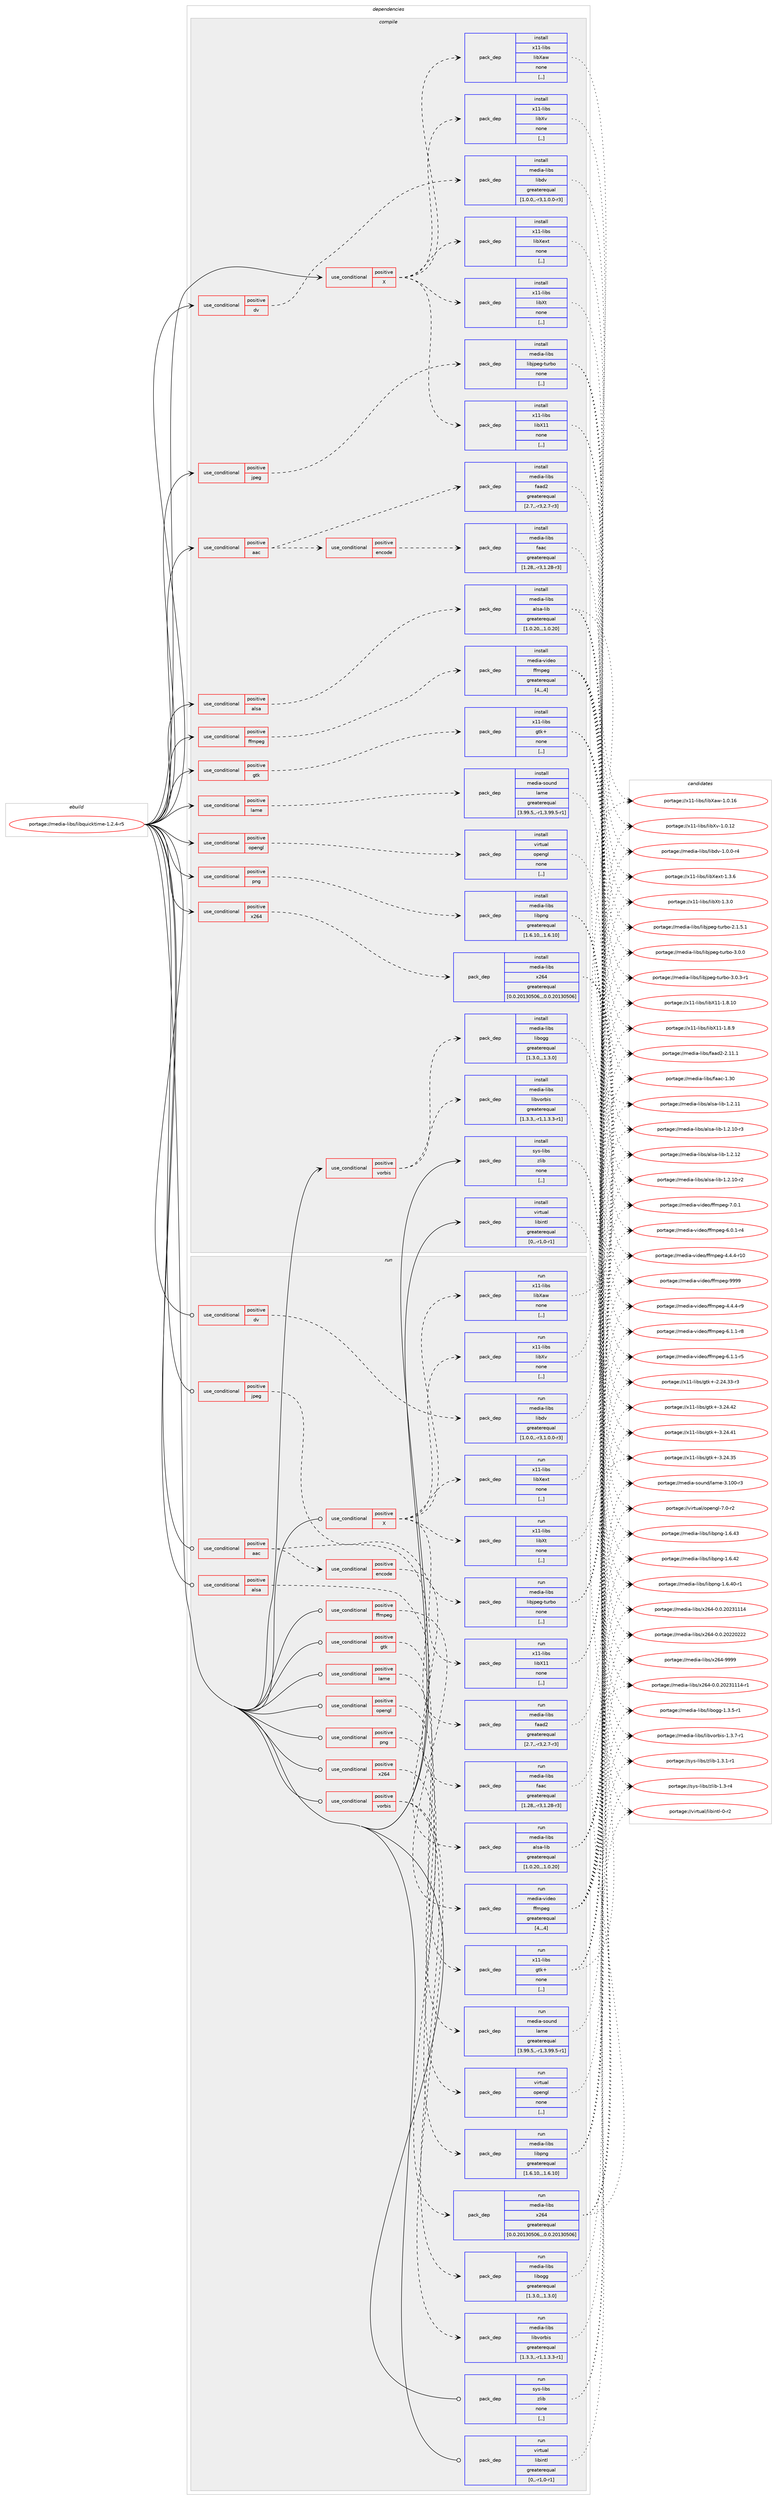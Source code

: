 digraph prolog {

# *************
# Graph options
# *************

newrank=true;
concentrate=true;
compound=true;
graph [rankdir=LR,fontname=Helvetica,fontsize=10,ranksep=1.5];#, ranksep=2.5, nodesep=0.2];
edge  [arrowhead=vee];
node  [fontname=Helvetica,fontsize=10];

# **********
# The ebuild
# **********

subgraph cluster_leftcol {
color=gray;
label=<<i>ebuild</i>>;
id [label="portage://media-libs/libquicktime-1.2.4-r5", color=red, width=4, href="../media-libs/libquicktime-1.2.4-r5.svg"];
}

# ****************
# The dependencies
# ****************

subgraph cluster_midcol {
color=gray;
label=<<i>dependencies</i>>;
subgraph cluster_compile {
fillcolor="#eeeeee";
style=filled;
label=<<i>compile</i>>;
subgraph cond75897 {
dependency300316 [label=<<TABLE BORDER="0" CELLBORDER="1" CELLSPACING="0" CELLPADDING="4"><TR><TD ROWSPAN="3" CELLPADDING="10">use_conditional</TD></TR><TR><TD>positive</TD></TR><TR><TD>X</TD></TR></TABLE>>, shape=none, color=red];
subgraph pack222055 {
dependency300317 [label=<<TABLE BORDER="0" CELLBORDER="1" CELLSPACING="0" CELLPADDING="4" WIDTH="220"><TR><TD ROWSPAN="6" CELLPADDING="30">pack_dep</TD></TR><TR><TD WIDTH="110">install</TD></TR><TR><TD>x11-libs</TD></TR><TR><TD>libX11</TD></TR><TR><TD>none</TD></TR><TR><TD>[,,]</TD></TR></TABLE>>, shape=none, color=blue];
}
dependency300316:e -> dependency300317:w [weight=20,style="dashed",arrowhead="vee"];
subgraph pack222056 {
dependency300318 [label=<<TABLE BORDER="0" CELLBORDER="1" CELLSPACING="0" CELLPADDING="4" WIDTH="220"><TR><TD ROWSPAN="6" CELLPADDING="30">pack_dep</TD></TR><TR><TD WIDTH="110">install</TD></TR><TR><TD>x11-libs</TD></TR><TR><TD>libXaw</TD></TR><TR><TD>none</TD></TR><TR><TD>[,,]</TD></TR></TABLE>>, shape=none, color=blue];
}
dependency300316:e -> dependency300318:w [weight=20,style="dashed",arrowhead="vee"];
subgraph pack222057 {
dependency300319 [label=<<TABLE BORDER="0" CELLBORDER="1" CELLSPACING="0" CELLPADDING="4" WIDTH="220"><TR><TD ROWSPAN="6" CELLPADDING="30">pack_dep</TD></TR><TR><TD WIDTH="110">install</TD></TR><TR><TD>x11-libs</TD></TR><TR><TD>libXext</TD></TR><TR><TD>none</TD></TR><TR><TD>[,,]</TD></TR></TABLE>>, shape=none, color=blue];
}
dependency300316:e -> dependency300319:w [weight=20,style="dashed",arrowhead="vee"];
subgraph pack222058 {
dependency300320 [label=<<TABLE BORDER="0" CELLBORDER="1" CELLSPACING="0" CELLPADDING="4" WIDTH="220"><TR><TD ROWSPAN="6" CELLPADDING="30">pack_dep</TD></TR><TR><TD WIDTH="110">install</TD></TR><TR><TD>x11-libs</TD></TR><TR><TD>libXt</TD></TR><TR><TD>none</TD></TR><TR><TD>[,,]</TD></TR></TABLE>>, shape=none, color=blue];
}
dependency300316:e -> dependency300320:w [weight=20,style="dashed",arrowhead="vee"];
subgraph pack222059 {
dependency300321 [label=<<TABLE BORDER="0" CELLBORDER="1" CELLSPACING="0" CELLPADDING="4" WIDTH="220"><TR><TD ROWSPAN="6" CELLPADDING="30">pack_dep</TD></TR><TR><TD WIDTH="110">install</TD></TR><TR><TD>x11-libs</TD></TR><TR><TD>libXv</TD></TR><TR><TD>none</TD></TR><TR><TD>[,,]</TD></TR></TABLE>>, shape=none, color=blue];
}
dependency300316:e -> dependency300321:w [weight=20,style="dashed",arrowhead="vee"];
}
id:e -> dependency300316:w [weight=20,style="solid",arrowhead="vee"];
subgraph cond75898 {
dependency300322 [label=<<TABLE BORDER="0" CELLBORDER="1" CELLSPACING="0" CELLPADDING="4"><TR><TD ROWSPAN="3" CELLPADDING="10">use_conditional</TD></TR><TR><TD>positive</TD></TR><TR><TD>aac</TD></TR></TABLE>>, shape=none, color=red];
subgraph pack222060 {
dependency300323 [label=<<TABLE BORDER="0" CELLBORDER="1" CELLSPACING="0" CELLPADDING="4" WIDTH="220"><TR><TD ROWSPAN="6" CELLPADDING="30">pack_dep</TD></TR><TR><TD WIDTH="110">install</TD></TR><TR><TD>media-libs</TD></TR><TR><TD>faad2</TD></TR><TR><TD>greaterequal</TD></TR><TR><TD>[2.7,,-r3,2.7-r3]</TD></TR></TABLE>>, shape=none, color=blue];
}
dependency300322:e -> dependency300323:w [weight=20,style="dashed",arrowhead="vee"];
subgraph cond75899 {
dependency300324 [label=<<TABLE BORDER="0" CELLBORDER="1" CELLSPACING="0" CELLPADDING="4"><TR><TD ROWSPAN="3" CELLPADDING="10">use_conditional</TD></TR><TR><TD>positive</TD></TR><TR><TD>encode</TD></TR></TABLE>>, shape=none, color=red];
subgraph pack222061 {
dependency300325 [label=<<TABLE BORDER="0" CELLBORDER="1" CELLSPACING="0" CELLPADDING="4" WIDTH="220"><TR><TD ROWSPAN="6" CELLPADDING="30">pack_dep</TD></TR><TR><TD WIDTH="110">install</TD></TR><TR><TD>media-libs</TD></TR><TR><TD>faac</TD></TR><TR><TD>greaterequal</TD></TR><TR><TD>[1.28,,-r3,1.28-r3]</TD></TR></TABLE>>, shape=none, color=blue];
}
dependency300324:e -> dependency300325:w [weight=20,style="dashed",arrowhead="vee"];
}
dependency300322:e -> dependency300324:w [weight=20,style="dashed",arrowhead="vee"];
}
id:e -> dependency300322:w [weight=20,style="solid",arrowhead="vee"];
subgraph cond75900 {
dependency300326 [label=<<TABLE BORDER="0" CELLBORDER="1" CELLSPACING="0" CELLPADDING="4"><TR><TD ROWSPAN="3" CELLPADDING="10">use_conditional</TD></TR><TR><TD>positive</TD></TR><TR><TD>alsa</TD></TR></TABLE>>, shape=none, color=red];
subgraph pack222062 {
dependency300327 [label=<<TABLE BORDER="0" CELLBORDER="1" CELLSPACING="0" CELLPADDING="4" WIDTH="220"><TR><TD ROWSPAN="6" CELLPADDING="30">pack_dep</TD></TR><TR><TD WIDTH="110">install</TD></TR><TR><TD>media-libs</TD></TR><TR><TD>alsa-lib</TD></TR><TR><TD>greaterequal</TD></TR><TR><TD>[1.0.20,,,1.0.20]</TD></TR></TABLE>>, shape=none, color=blue];
}
dependency300326:e -> dependency300327:w [weight=20,style="dashed",arrowhead="vee"];
}
id:e -> dependency300326:w [weight=20,style="solid",arrowhead="vee"];
subgraph cond75901 {
dependency300328 [label=<<TABLE BORDER="0" CELLBORDER="1" CELLSPACING="0" CELLPADDING="4"><TR><TD ROWSPAN="3" CELLPADDING="10">use_conditional</TD></TR><TR><TD>positive</TD></TR><TR><TD>dv</TD></TR></TABLE>>, shape=none, color=red];
subgraph pack222063 {
dependency300329 [label=<<TABLE BORDER="0" CELLBORDER="1" CELLSPACING="0" CELLPADDING="4" WIDTH="220"><TR><TD ROWSPAN="6" CELLPADDING="30">pack_dep</TD></TR><TR><TD WIDTH="110">install</TD></TR><TR><TD>media-libs</TD></TR><TR><TD>libdv</TD></TR><TR><TD>greaterequal</TD></TR><TR><TD>[1.0.0,,-r3,1.0.0-r3]</TD></TR></TABLE>>, shape=none, color=blue];
}
dependency300328:e -> dependency300329:w [weight=20,style="dashed",arrowhead="vee"];
}
id:e -> dependency300328:w [weight=20,style="solid",arrowhead="vee"];
subgraph cond75902 {
dependency300330 [label=<<TABLE BORDER="0" CELLBORDER="1" CELLSPACING="0" CELLPADDING="4"><TR><TD ROWSPAN="3" CELLPADDING="10">use_conditional</TD></TR><TR><TD>positive</TD></TR><TR><TD>ffmpeg</TD></TR></TABLE>>, shape=none, color=red];
subgraph pack222064 {
dependency300331 [label=<<TABLE BORDER="0" CELLBORDER="1" CELLSPACING="0" CELLPADDING="4" WIDTH="220"><TR><TD ROWSPAN="6" CELLPADDING="30">pack_dep</TD></TR><TR><TD WIDTH="110">install</TD></TR><TR><TD>media-video</TD></TR><TR><TD>ffmpeg</TD></TR><TR><TD>greaterequal</TD></TR><TR><TD>[4,,,4]</TD></TR></TABLE>>, shape=none, color=blue];
}
dependency300330:e -> dependency300331:w [weight=20,style="dashed",arrowhead="vee"];
}
id:e -> dependency300330:w [weight=20,style="solid",arrowhead="vee"];
subgraph cond75903 {
dependency300332 [label=<<TABLE BORDER="0" CELLBORDER="1" CELLSPACING="0" CELLPADDING="4"><TR><TD ROWSPAN="3" CELLPADDING="10">use_conditional</TD></TR><TR><TD>positive</TD></TR><TR><TD>gtk</TD></TR></TABLE>>, shape=none, color=red];
subgraph pack222065 {
dependency300333 [label=<<TABLE BORDER="0" CELLBORDER="1" CELLSPACING="0" CELLPADDING="4" WIDTH="220"><TR><TD ROWSPAN="6" CELLPADDING="30">pack_dep</TD></TR><TR><TD WIDTH="110">install</TD></TR><TR><TD>x11-libs</TD></TR><TR><TD>gtk+</TD></TR><TR><TD>none</TD></TR><TR><TD>[,,]</TD></TR></TABLE>>, shape=none, color=blue];
}
dependency300332:e -> dependency300333:w [weight=20,style="dashed",arrowhead="vee"];
}
id:e -> dependency300332:w [weight=20,style="solid",arrowhead="vee"];
subgraph cond75904 {
dependency300334 [label=<<TABLE BORDER="0" CELLBORDER="1" CELLSPACING="0" CELLPADDING="4"><TR><TD ROWSPAN="3" CELLPADDING="10">use_conditional</TD></TR><TR><TD>positive</TD></TR><TR><TD>jpeg</TD></TR></TABLE>>, shape=none, color=red];
subgraph pack222066 {
dependency300335 [label=<<TABLE BORDER="0" CELLBORDER="1" CELLSPACING="0" CELLPADDING="4" WIDTH="220"><TR><TD ROWSPAN="6" CELLPADDING="30">pack_dep</TD></TR><TR><TD WIDTH="110">install</TD></TR><TR><TD>media-libs</TD></TR><TR><TD>libjpeg-turbo</TD></TR><TR><TD>none</TD></TR><TR><TD>[,,]</TD></TR></TABLE>>, shape=none, color=blue];
}
dependency300334:e -> dependency300335:w [weight=20,style="dashed",arrowhead="vee"];
}
id:e -> dependency300334:w [weight=20,style="solid",arrowhead="vee"];
subgraph cond75905 {
dependency300336 [label=<<TABLE BORDER="0" CELLBORDER="1" CELLSPACING="0" CELLPADDING="4"><TR><TD ROWSPAN="3" CELLPADDING="10">use_conditional</TD></TR><TR><TD>positive</TD></TR><TR><TD>lame</TD></TR></TABLE>>, shape=none, color=red];
subgraph pack222067 {
dependency300337 [label=<<TABLE BORDER="0" CELLBORDER="1" CELLSPACING="0" CELLPADDING="4" WIDTH="220"><TR><TD ROWSPAN="6" CELLPADDING="30">pack_dep</TD></TR><TR><TD WIDTH="110">install</TD></TR><TR><TD>media-sound</TD></TR><TR><TD>lame</TD></TR><TR><TD>greaterequal</TD></TR><TR><TD>[3.99.5,,-r1,3.99.5-r1]</TD></TR></TABLE>>, shape=none, color=blue];
}
dependency300336:e -> dependency300337:w [weight=20,style="dashed",arrowhead="vee"];
}
id:e -> dependency300336:w [weight=20,style="solid",arrowhead="vee"];
subgraph cond75906 {
dependency300338 [label=<<TABLE BORDER="0" CELLBORDER="1" CELLSPACING="0" CELLPADDING="4"><TR><TD ROWSPAN="3" CELLPADDING="10">use_conditional</TD></TR><TR><TD>positive</TD></TR><TR><TD>opengl</TD></TR></TABLE>>, shape=none, color=red];
subgraph pack222068 {
dependency300339 [label=<<TABLE BORDER="0" CELLBORDER="1" CELLSPACING="0" CELLPADDING="4" WIDTH="220"><TR><TD ROWSPAN="6" CELLPADDING="30">pack_dep</TD></TR><TR><TD WIDTH="110">install</TD></TR><TR><TD>virtual</TD></TR><TR><TD>opengl</TD></TR><TR><TD>none</TD></TR><TR><TD>[,,]</TD></TR></TABLE>>, shape=none, color=blue];
}
dependency300338:e -> dependency300339:w [weight=20,style="dashed",arrowhead="vee"];
}
id:e -> dependency300338:w [weight=20,style="solid",arrowhead="vee"];
subgraph cond75907 {
dependency300340 [label=<<TABLE BORDER="0" CELLBORDER="1" CELLSPACING="0" CELLPADDING="4"><TR><TD ROWSPAN="3" CELLPADDING="10">use_conditional</TD></TR><TR><TD>positive</TD></TR><TR><TD>png</TD></TR></TABLE>>, shape=none, color=red];
subgraph pack222069 {
dependency300341 [label=<<TABLE BORDER="0" CELLBORDER="1" CELLSPACING="0" CELLPADDING="4" WIDTH="220"><TR><TD ROWSPAN="6" CELLPADDING="30">pack_dep</TD></TR><TR><TD WIDTH="110">install</TD></TR><TR><TD>media-libs</TD></TR><TR><TD>libpng</TD></TR><TR><TD>greaterequal</TD></TR><TR><TD>[1.6.10,,,1.6.10]</TD></TR></TABLE>>, shape=none, color=blue];
}
dependency300340:e -> dependency300341:w [weight=20,style="dashed",arrowhead="vee"];
}
id:e -> dependency300340:w [weight=20,style="solid",arrowhead="vee"];
subgraph cond75908 {
dependency300342 [label=<<TABLE BORDER="0" CELLBORDER="1" CELLSPACING="0" CELLPADDING="4"><TR><TD ROWSPAN="3" CELLPADDING="10">use_conditional</TD></TR><TR><TD>positive</TD></TR><TR><TD>vorbis</TD></TR></TABLE>>, shape=none, color=red];
subgraph pack222070 {
dependency300343 [label=<<TABLE BORDER="0" CELLBORDER="1" CELLSPACING="0" CELLPADDING="4" WIDTH="220"><TR><TD ROWSPAN="6" CELLPADDING="30">pack_dep</TD></TR><TR><TD WIDTH="110">install</TD></TR><TR><TD>media-libs</TD></TR><TR><TD>libogg</TD></TR><TR><TD>greaterequal</TD></TR><TR><TD>[1.3.0,,,1.3.0]</TD></TR></TABLE>>, shape=none, color=blue];
}
dependency300342:e -> dependency300343:w [weight=20,style="dashed",arrowhead="vee"];
subgraph pack222071 {
dependency300344 [label=<<TABLE BORDER="0" CELLBORDER="1" CELLSPACING="0" CELLPADDING="4" WIDTH="220"><TR><TD ROWSPAN="6" CELLPADDING="30">pack_dep</TD></TR><TR><TD WIDTH="110">install</TD></TR><TR><TD>media-libs</TD></TR><TR><TD>libvorbis</TD></TR><TR><TD>greaterequal</TD></TR><TR><TD>[1.3.3,,-r1,1.3.3-r1]</TD></TR></TABLE>>, shape=none, color=blue];
}
dependency300342:e -> dependency300344:w [weight=20,style="dashed",arrowhead="vee"];
}
id:e -> dependency300342:w [weight=20,style="solid",arrowhead="vee"];
subgraph cond75909 {
dependency300345 [label=<<TABLE BORDER="0" CELLBORDER="1" CELLSPACING="0" CELLPADDING="4"><TR><TD ROWSPAN="3" CELLPADDING="10">use_conditional</TD></TR><TR><TD>positive</TD></TR><TR><TD>x264</TD></TR></TABLE>>, shape=none, color=red];
subgraph pack222072 {
dependency300346 [label=<<TABLE BORDER="0" CELLBORDER="1" CELLSPACING="0" CELLPADDING="4" WIDTH="220"><TR><TD ROWSPAN="6" CELLPADDING="30">pack_dep</TD></TR><TR><TD WIDTH="110">install</TD></TR><TR><TD>media-libs</TD></TR><TR><TD>x264</TD></TR><TR><TD>greaterequal</TD></TR><TR><TD>[0.0.20130506,,,0.0.20130506]</TD></TR></TABLE>>, shape=none, color=blue];
}
dependency300345:e -> dependency300346:w [weight=20,style="dashed",arrowhead="vee"];
}
id:e -> dependency300345:w [weight=20,style="solid",arrowhead="vee"];
subgraph pack222073 {
dependency300347 [label=<<TABLE BORDER="0" CELLBORDER="1" CELLSPACING="0" CELLPADDING="4" WIDTH="220"><TR><TD ROWSPAN="6" CELLPADDING="30">pack_dep</TD></TR><TR><TD WIDTH="110">install</TD></TR><TR><TD>sys-libs</TD></TR><TR><TD>zlib</TD></TR><TR><TD>none</TD></TR><TR><TD>[,,]</TD></TR></TABLE>>, shape=none, color=blue];
}
id:e -> dependency300347:w [weight=20,style="solid",arrowhead="vee"];
subgraph pack222074 {
dependency300348 [label=<<TABLE BORDER="0" CELLBORDER="1" CELLSPACING="0" CELLPADDING="4" WIDTH="220"><TR><TD ROWSPAN="6" CELLPADDING="30">pack_dep</TD></TR><TR><TD WIDTH="110">install</TD></TR><TR><TD>virtual</TD></TR><TR><TD>libintl</TD></TR><TR><TD>greaterequal</TD></TR><TR><TD>[0,,-r1,0-r1]</TD></TR></TABLE>>, shape=none, color=blue];
}
id:e -> dependency300348:w [weight=20,style="solid",arrowhead="vee"];
}
subgraph cluster_compileandrun {
fillcolor="#eeeeee";
style=filled;
label=<<i>compile and run</i>>;
}
subgraph cluster_run {
fillcolor="#eeeeee";
style=filled;
label=<<i>run</i>>;
subgraph cond75910 {
dependency300349 [label=<<TABLE BORDER="0" CELLBORDER="1" CELLSPACING="0" CELLPADDING="4"><TR><TD ROWSPAN="3" CELLPADDING="10">use_conditional</TD></TR><TR><TD>positive</TD></TR><TR><TD>X</TD></TR></TABLE>>, shape=none, color=red];
subgraph pack222075 {
dependency300350 [label=<<TABLE BORDER="0" CELLBORDER="1" CELLSPACING="0" CELLPADDING="4" WIDTH="220"><TR><TD ROWSPAN="6" CELLPADDING="30">pack_dep</TD></TR><TR><TD WIDTH="110">run</TD></TR><TR><TD>x11-libs</TD></TR><TR><TD>libX11</TD></TR><TR><TD>none</TD></TR><TR><TD>[,,]</TD></TR></TABLE>>, shape=none, color=blue];
}
dependency300349:e -> dependency300350:w [weight=20,style="dashed",arrowhead="vee"];
subgraph pack222076 {
dependency300351 [label=<<TABLE BORDER="0" CELLBORDER="1" CELLSPACING="0" CELLPADDING="4" WIDTH="220"><TR><TD ROWSPAN="6" CELLPADDING="30">pack_dep</TD></TR><TR><TD WIDTH="110">run</TD></TR><TR><TD>x11-libs</TD></TR><TR><TD>libXaw</TD></TR><TR><TD>none</TD></TR><TR><TD>[,,]</TD></TR></TABLE>>, shape=none, color=blue];
}
dependency300349:e -> dependency300351:w [weight=20,style="dashed",arrowhead="vee"];
subgraph pack222077 {
dependency300352 [label=<<TABLE BORDER="0" CELLBORDER="1" CELLSPACING="0" CELLPADDING="4" WIDTH="220"><TR><TD ROWSPAN="6" CELLPADDING="30">pack_dep</TD></TR><TR><TD WIDTH="110">run</TD></TR><TR><TD>x11-libs</TD></TR><TR><TD>libXext</TD></TR><TR><TD>none</TD></TR><TR><TD>[,,]</TD></TR></TABLE>>, shape=none, color=blue];
}
dependency300349:e -> dependency300352:w [weight=20,style="dashed",arrowhead="vee"];
subgraph pack222078 {
dependency300353 [label=<<TABLE BORDER="0" CELLBORDER="1" CELLSPACING="0" CELLPADDING="4" WIDTH="220"><TR><TD ROWSPAN="6" CELLPADDING="30">pack_dep</TD></TR><TR><TD WIDTH="110">run</TD></TR><TR><TD>x11-libs</TD></TR><TR><TD>libXt</TD></TR><TR><TD>none</TD></TR><TR><TD>[,,]</TD></TR></TABLE>>, shape=none, color=blue];
}
dependency300349:e -> dependency300353:w [weight=20,style="dashed",arrowhead="vee"];
subgraph pack222079 {
dependency300354 [label=<<TABLE BORDER="0" CELLBORDER="1" CELLSPACING="0" CELLPADDING="4" WIDTH="220"><TR><TD ROWSPAN="6" CELLPADDING="30">pack_dep</TD></TR><TR><TD WIDTH="110">run</TD></TR><TR><TD>x11-libs</TD></TR><TR><TD>libXv</TD></TR><TR><TD>none</TD></TR><TR><TD>[,,]</TD></TR></TABLE>>, shape=none, color=blue];
}
dependency300349:e -> dependency300354:w [weight=20,style="dashed",arrowhead="vee"];
}
id:e -> dependency300349:w [weight=20,style="solid",arrowhead="odot"];
subgraph cond75911 {
dependency300355 [label=<<TABLE BORDER="0" CELLBORDER="1" CELLSPACING="0" CELLPADDING="4"><TR><TD ROWSPAN="3" CELLPADDING="10">use_conditional</TD></TR><TR><TD>positive</TD></TR><TR><TD>aac</TD></TR></TABLE>>, shape=none, color=red];
subgraph pack222080 {
dependency300356 [label=<<TABLE BORDER="0" CELLBORDER="1" CELLSPACING="0" CELLPADDING="4" WIDTH="220"><TR><TD ROWSPAN="6" CELLPADDING="30">pack_dep</TD></TR><TR><TD WIDTH="110">run</TD></TR><TR><TD>media-libs</TD></TR><TR><TD>faad2</TD></TR><TR><TD>greaterequal</TD></TR><TR><TD>[2.7,,-r3,2.7-r3]</TD></TR></TABLE>>, shape=none, color=blue];
}
dependency300355:e -> dependency300356:w [weight=20,style="dashed",arrowhead="vee"];
subgraph cond75912 {
dependency300357 [label=<<TABLE BORDER="0" CELLBORDER="1" CELLSPACING="0" CELLPADDING="4"><TR><TD ROWSPAN="3" CELLPADDING="10">use_conditional</TD></TR><TR><TD>positive</TD></TR><TR><TD>encode</TD></TR></TABLE>>, shape=none, color=red];
subgraph pack222081 {
dependency300358 [label=<<TABLE BORDER="0" CELLBORDER="1" CELLSPACING="0" CELLPADDING="4" WIDTH="220"><TR><TD ROWSPAN="6" CELLPADDING="30">pack_dep</TD></TR><TR><TD WIDTH="110">run</TD></TR><TR><TD>media-libs</TD></TR><TR><TD>faac</TD></TR><TR><TD>greaterequal</TD></TR><TR><TD>[1.28,,-r3,1.28-r3]</TD></TR></TABLE>>, shape=none, color=blue];
}
dependency300357:e -> dependency300358:w [weight=20,style="dashed",arrowhead="vee"];
}
dependency300355:e -> dependency300357:w [weight=20,style="dashed",arrowhead="vee"];
}
id:e -> dependency300355:w [weight=20,style="solid",arrowhead="odot"];
subgraph cond75913 {
dependency300359 [label=<<TABLE BORDER="0" CELLBORDER="1" CELLSPACING="0" CELLPADDING="4"><TR><TD ROWSPAN="3" CELLPADDING="10">use_conditional</TD></TR><TR><TD>positive</TD></TR><TR><TD>alsa</TD></TR></TABLE>>, shape=none, color=red];
subgraph pack222082 {
dependency300360 [label=<<TABLE BORDER="0" CELLBORDER="1" CELLSPACING="0" CELLPADDING="4" WIDTH="220"><TR><TD ROWSPAN="6" CELLPADDING="30">pack_dep</TD></TR><TR><TD WIDTH="110">run</TD></TR><TR><TD>media-libs</TD></TR><TR><TD>alsa-lib</TD></TR><TR><TD>greaterequal</TD></TR><TR><TD>[1.0.20,,,1.0.20]</TD></TR></TABLE>>, shape=none, color=blue];
}
dependency300359:e -> dependency300360:w [weight=20,style="dashed",arrowhead="vee"];
}
id:e -> dependency300359:w [weight=20,style="solid",arrowhead="odot"];
subgraph cond75914 {
dependency300361 [label=<<TABLE BORDER="0" CELLBORDER="1" CELLSPACING="0" CELLPADDING="4"><TR><TD ROWSPAN="3" CELLPADDING="10">use_conditional</TD></TR><TR><TD>positive</TD></TR><TR><TD>dv</TD></TR></TABLE>>, shape=none, color=red];
subgraph pack222083 {
dependency300362 [label=<<TABLE BORDER="0" CELLBORDER="1" CELLSPACING="0" CELLPADDING="4" WIDTH="220"><TR><TD ROWSPAN="6" CELLPADDING="30">pack_dep</TD></TR><TR><TD WIDTH="110">run</TD></TR><TR><TD>media-libs</TD></TR><TR><TD>libdv</TD></TR><TR><TD>greaterequal</TD></TR><TR><TD>[1.0.0,,-r3,1.0.0-r3]</TD></TR></TABLE>>, shape=none, color=blue];
}
dependency300361:e -> dependency300362:w [weight=20,style="dashed",arrowhead="vee"];
}
id:e -> dependency300361:w [weight=20,style="solid",arrowhead="odot"];
subgraph cond75915 {
dependency300363 [label=<<TABLE BORDER="0" CELLBORDER="1" CELLSPACING="0" CELLPADDING="4"><TR><TD ROWSPAN="3" CELLPADDING="10">use_conditional</TD></TR><TR><TD>positive</TD></TR><TR><TD>ffmpeg</TD></TR></TABLE>>, shape=none, color=red];
subgraph pack222084 {
dependency300364 [label=<<TABLE BORDER="0" CELLBORDER="1" CELLSPACING="0" CELLPADDING="4" WIDTH="220"><TR><TD ROWSPAN="6" CELLPADDING="30">pack_dep</TD></TR><TR><TD WIDTH="110">run</TD></TR><TR><TD>media-video</TD></TR><TR><TD>ffmpeg</TD></TR><TR><TD>greaterequal</TD></TR><TR><TD>[4,,,4]</TD></TR></TABLE>>, shape=none, color=blue];
}
dependency300363:e -> dependency300364:w [weight=20,style="dashed",arrowhead="vee"];
}
id:e -> dependency300363:w [weight=20,style="solid",arrowhead="odot"];
subgraph cond75916 {
dependency300365 [label=<<TABLE BORDER="0" CELLBORDER="1" CELLSPACING="0" CELLPADDING="4"><TR><TD ROWSPAN="3" CELLPADDING="10">use_conditional</TD></TR><TR><TD>positive</TD></TR><TR><TD>gtk</TD></TR></TABLE>>, shape=none, color=red];
subgraph pack222085 {
dependency300366 [label=<<TABLE BORDER="0" CELLBORDER="1" CELLSPACING="0" CELLPADDING="4" WIDTH="220"><TR><TD ROWSPAN="6" CELLPADDING="30">pack_dep</TD></TR><TR><TD WIDTH="110">run</TD></TR><TR><TD>x11-libs</TD></TR><TR><TD>gtk+</TD></TR><TR><TD>none</TD></TR><TR><TD>[,,]</TD></TR></TABLE>>, shape=none, color=blue];
}
dependency300365:e -> dependency300366:w [weight=20,style="dashed",arrowhead="vee"];
}
id:e -> dependency300365:w [weight=20,style="solid",arrowhead="odot"];
subgraph cond75917 {
dependency300367 [label=<<TABLE BORDER="0" CELLBORDER="1" CELLSPACING="0" CELLPADDING="4"><TR><TD ROWSPAN="3" CELLPADDING="10">use_conditional</TD></TR><TR><TD>positive</TD></TR><TR><TD>jpeg</TD></TR></TABLE>>, shape=none, color=red];
subgraph pack222086 {
dependency300368 [label=<<TABLE BORDER="0" CELLBORDER="1" CELLSPACING="0" CELLPADDING="4" WIDTH="220"><TR><TD ROWSPAN="6" CELLPADDING="30">pack_dep</TD></TR><TR><TD WIDTH="110">run</TD></TR><TR><TD>media-libs</TD></TR><TR><TD>libjpeg-turbo</TD></TR><TR><TD>none</TD></TR><TR><TD>[,,]</TD></TR></TABLE>>, shape=none, color=blue];
}
dependency300367:e -> dependency300368:w [weight=20,style="dashed",arrowhead="vee"];
}
id:e -> dependency300367:w [weight=20,style="solid",arrowhead="odot"];
subgraph cond75918 {
dependency300369 [label=<<TABLE BORDER="0" CELLBORDER="1" CELLSPACING="0" CELLPADDING="4"><TR><TD ROWSPAN="3" CELLPADDING="10">use_conditional</TD></TR><TR><TD>positive</TD></TR><TR><TD>lame</TD></TR></TABLE>>, shape=none, color=red];
subgraph pack222087 {
dependency300370 [label=<<TABLE BORDER="0" CELLBORDER="1" CELLSPACING="0" CELLPADDING="4" WIDTH="220"><TR><TD ROWSPAN="6" CELLPADDING="30">pack_dep</TD></TR><TR><TD WIDTH="110">run</TD></TR><TR><TD>media-sound</TD></TR><TR><TD>lame</TD></TR><TR><TD>greaterequal</TD></TR><TR><TD>[3.99.5,,-r1,3.99.5-r1]</TD></TR></TABLE>>, shape=none, color=blue];
}
dependency300369:e -> dependency300370:w [weight=20,style="dashed",arrowhead="vee"];
}
id:e -> dependency300369:w [weight=20,style="solid",arrowhead="odot"];
subgraph cond75919 {
dependency300371 [label=<<TABLE BORDER="0" CELLBORDER="1" CELLSPACING="0" CELLPADDING="4"><TR><TD ROWSPAN="3" CELLPADDING="10">use_conditional</TD></TR><TR><TD>positive</TD></TR><TR><TD>opengl</TD></TR></TABLE>>, shape=none, color=red];
subgraph pack222088 {
dependency300372 [label=<<TABLE BORDER="0" CELLBORDER="1" CELLSPACING="0" CELLPADDING="4" WIDTH="220"><TR><TD ROWSPAN="6" CELLPADDING="30">pack_dep</TD></TR><TR><TD WIDTH="110">run</TD></TR><TR><TD>virtual</TD></TR><TR><TD>opengl</TD></TR><TR><TD>none</TD></TR><TR><TD>[,,]</TD></TR></TABLE>>, shape=none, color=blue];
}
dependency300371:e -> dependency300372:w [weight=20,style="dashed",arrowhead="vee"];
}
id:e -> dependency300371:w [weight=20,style="solid",arrowhead="odot"];
subgraph cond75920 {
dependency300373 [label=<<TABLE BORDER="0" CELLBORDER="1" CELLSPACING="0" CELLPADDING="4"><TR><TD ROWSPAN="3" CELLPADDING="10">use_conditional</TD></TR><TR><TD>positive</TD></TR><TR><TD>png</TD></TR></TABLE>>, shape=none, color=red];
subgraph pack222089 {
dependency300374 [label=<<TABLE BORDER="0" CELLBORDER="1" CELLSPACING="0" CELLPADDING="4" WIDTH="220"><TR><TD ROWSPAN="6" CELLPADDING="30">pack_dep</TD></TR><TR><TD WIDTH="110">run</TD></TR><TR><TD>media-libs</TD></TR><TR><TD>libpng</TD></TR><TR><TD>greaterequal</TD></TR><TR><TD>[1.6.10,,,1.6.10]</TD></TR></TABLE>>, shape=none, color=blue];
}
dependency300373:e -> dependency300374:w [weight=20,style="dashed",arrowhead="vee"];
}
id:e -> dependency300373:w [weight=20,style="solid",arrowhead="odot"];
subgraph cond75921 {
dependency300375 [label=<<TABLE BORDER="0" CELLBORDER="1" CELLSPACING="0" CELLPADDING="4"><TR><TD ROWSPAN="3" CELLPADDING="10">use_conditional</TD></TR><TR><TD>positive</TD></TR><TR><TD>vorbis</TD></TR></TABLE>>, shape=none, color=red];
subgraph pack222090 {
dependency300376 [label=<<TABLE BORDER="0" CELLBORDER="1" CELLSPACING="0" CELLPADDING="4" WIDTH="220"><TR><TD ROWSPAN="6" CELLPADDING="30">pack_dep</TD></TR><TR><TD WIDTH="110">run</TD></TR><TR><TD>media-libs</TD></TR><TR><TD>libogg</TD></TR><TR><TD>greaterequal</TD></TR><TR><TD>[1.3.0,,,1.3.0]</TD></TR></TABLE>>, shape=none, color=blue];
}
dependency300375:e -> dependency300376:w [weight=20,style="dashed",arrowhead="vee"];
subgraph pack222091 {
dependency300377 [label=<<TABLE BORDER="0" CELLBORDER="1" CELLSPACING="0" CELLPADDING="4" WIDTH="220"><TR><TD ROWSPAN="6" CELLPADDING="30">pack_dep</TD></TR><TR><TD WIDTH="110">run</TD></TR><TR><TD>media-libs</TD></TR><TR><TD>libvorbis</TD></TR><TR><TD>greaterequal</TD></TR><TR><TD>[1.3.3,,-r1,1.3.3-r1]</TD></TR></TABLE>>, shape=none, color=blue];
}
dependency300375:e -> dependency300377:w [weight=20,style="dashed",arrowhead="vee"];
}
id:e -> dependency300375:w [weight=20,style="solid",arrowhead="odot"];
subgraph cond75922 {
dependency300378 [label=<<TABLE BORDER="0" CELLBORDER="1" CELLSPACING="0" CELLPADDING="4"><TR><TD ROWSPAN="3" CELLPADDING="10">use_conditional</TD></TR><TR><TD>positive</TD></TR><TR><TD>x264</TD></TR></TABLE>>, shape=none, color=red];
subgraph pack222092 {
dependency300379 [label=<<TABLE BORDER="0" CELLBORDER="1" CELLSPACING="0" CELLPADDING="4" WIDTH="220"><TR><TD ROWSPAN="6" CELLPADDING="30">pack_dep</TD></TR><TR><TD WIDTH="110">run</TD></TR><TR><TD>media-libs</TD></TR><TR><TD>x264</TD></TR><TR><TD>greaterequal</TD></TR><TR><TD>[0.0.20130506,,,0.0.20130506]</TD></TR></TABLE>>, shape=none, color=blue];
}
dependency300378:e -> dependency300379:w [weight=20,style="dashed",arrowhead="vee"];
}
id:e -> dependency300378:w [weight=20,style="solid",arrowhead="odot"];
subgraph pack222093 {
dependency300380 [label=<<TABLE BORDER="0" CELLBORDER="1" CELLSPACING="0" CELLPADDING="4" WIDTH="220"><TR><TD ROWSPAN="6" CELLPADDING="30">pack_dep</TD></TR><TR><TD WIDTH="110">run</TD></TR><TR><TD>sys-libs</TD></TR><TR><TD>zlib</TD></TR><TR><TD>none</TD></TR><TR><TD>[,,]</TD></TR></TABLE>>, shape=none, color=blue];
}
id:e -> dependency300380:w [weight=20,style="solid",arrowhead="odot"];
subgraph pack222094 {
dependency300381 [label=<<TABLE BORDER="0" CELLBORDER="1" CELLSPACING="0" CELLPADDING="4" WIDTH="220"><TR><TD ROWSPAN="6" CELLPADDING="30">pack_dep</TD></TR><TR><TD WIDTH="110">run</TD></TR><TR><TD>virtual</TD></TR><TR><TD>libintl</TD></TR><TR><TD>greaterequal</TD></TR><TR><TD>[0,,-r1,0-r1]</TD></TR></TABLE>>, shape=none, color=blue];
}
id:e -> dependency300381:w [weight=20,style="solid",arrowhead="odot"];
}
}

# **************
# The candidates
# **************

subgraph cluster_choices {
rank=same;
color=gray;
label=<<i>candidates</i>>;

subgraph choice222055 {
color=black;
nodesep=1;
choice12049494510810598115471081059888494945494656464948 [label="portage://x11-libs/libX11-1.8.10", color=red, width=4,href="../x11-libs/libX11-1.8.10.svg"];
choice120494945108105981154710810598884949454946564657 [label="portage://x11-libs/libX11-1.8.9", color=red, width=4,href="../x11-libs/libX11-1.8.9.svg"];
dependency300317:e -> choice12049494510810598115471081059888494945494656464948:w [style=dotted,weight="100"];
dependency300317:e -> choice120494945108105981154710810598884949454946564657:w [style=dotted,weight="100"];
}
subgraph choice222056 {
color=black;
nodesep=1;
choice120494945108105981154710810598889711945494648464954 [label="portage://x11-libs/libXaw-1.0.16", color=red, width=4,href="../x11-libs/libXaw-1.0.16.svg"];
dependency300318:e -> choice120494945108105981154710810598889711945494648464954:w [style=dotted,weight="100"];
}
subgraph choice222057 {
color=black;
nodesep=1;
choice12049494510810598115471081059888101120116454946514654 [label="portage://x11-libs/libXext-1.3.6", color=red, width=4,href="../x11-libs/libXext-1.3.6.svg"];
dependency300319:e -> choice12049494510810598115471081059888101120116454946514654:w [style=dotted,weight="100"];
}
subgraph choice222058 {
color=black;
nodesep=1;
choice12049494510810598115471081059888116454946514648 [label="portage://x11-libs/libXt-1.3.0", color=red, width=4,href="../x11-libs/libXt-1.3.0.svg"];
dependency300320:e -> choice12049494510810598115471081059888116454946514648:w [style=dotted,weight="100"];
}
subgraph choice222059 {
color=black;
nodesep=1;
choice1204949451081059811547108105988811845494648464950 [label="portage://x11-libs/libXv-1.0.12", color=red, width=4,href="../x11-libs/libXv-1.0.12.svg"];
dependency300321:e -> choice1204949451081059811547108105988811845494648464950:w [style=dotted,weight="100"];
}
subgraph choice222060 {
color=black;
nodesep=1;
choice1091011001059745108105981154710297971005045504649494649 [label="portage://media-libs/faad2-2.11.1", color=red, width=4,href="../media-libs/faad2-2.11.1.svg"];
dependency300323:e -> choice1091011001059745108105981154710297971005045504649494649:w [style=dotted,weight="100"];
}
subgraph choice222061 {
color=black;
nodesep=1;
choice109101100105974510810598115471029797994549465148 [label="portage://media-libs/faac-1.30", color=red, width=4,href="../media-libs/faac-1.30.svg"];
dependency300325:e -> choice109101100105974510810598115471029797994549465148:w [style=dotted,weight="100"];
}
subgraph choice222062 {
color=black;
nodesep=1;
choice109101100105974510810598115479710811597451081059845494650464950 [label="portage://media-libs/alsa-lib-1.2.12", color=red, width=4,href="../media-libs/alsa-lib-1.2.12.svg"];
choice109101100105974510810598115479710811597451081059845494650464949 [label="portage://media-libs/alsa-lib-1.2.11", color=red, width=4,href="../media-libs/alsa-lib-1.2.11.svg"];
choice1091011001059745108105981154797108115974510810598454946504649484511451 [label="portage://media-libs/alsa-lib-1.2.10-r3", color=red, width=4,href="../media-libs/alsa-lib-1.2.10-r3.svg"];
choice1091011001059745108105981154797108115974510810598454946504649484511450 [label="portage://media-libs/alsa-lib-1.2.10-r2", color=red, width=4,href="../media-libs/alsa-lib-1.2.10-r2.svg"];
dependency300327:e -> choice109101100105974510810598115479710811597451081059845494650464950:w [style=dotted,weight="100"];
dependency300327:e -> choice109101100105974510810598115479710811597451081059845494650464949:w [style=dotted,weight="100"];
dependency300327:e -> choice1091011001059745108105981154797108115974510810598454946504649484511451:w [style=dotted,weight="100"];
dependency300327:e -> choice1091011001059745108105981154797108115974510810598454946504649484511450:w [style=dotted,weight="100"];
}
subgraph choice222063 {
color=black;
nodesep=1;
choice10910110010597451081059811547108105981001184549464846484511452 [label="portage://media-libs/libdv-1.0.0-r4", color=red, width=4,href="../media-libs/libdv-1.0.0-r4.svg"];
dependency300329:e -> choice10910110010597451081059811547108105981001184549464846484511452:w [style=dotted,weight="100"];
}
subgraph choice222064 {
color=black;
nodesep=1;
choice1091011001059745118105100101111471021021091121011034557575757 [label="portage://media-video/ffmpeg-9999", color=red, width=4,href="../media-video/ffmpeg-9999.svg"];
choice109101100105974511810510010111147102102109112101103455546484649 [label="portage://media-video/ffmpeg-7.0.1", color=red, width=4,href="../media-video/ffmpeg-7.0.1.svg"];
choice1091011001059745118105100101111471021021091121011034554464946494511456 [label="portage://media-video/ffmpeg-6.1.1-r8", color=red, width=4,href="../media-video/ffmpeg-6.1.1-r8.svg"];
choice1091011001059745118105100101111471021021091121011034554464946494511453 [label="portage://media-video/ffmpeg-6.1.1-r5", color=red, width=4,href="../media-video/ffmpeg-6.1.1-r5.svg"];
choice1091011001059745118105100101111471021021091121011034554464846494511452 [label="portage://media-video/ffmpeg-6.0.1-r4", color=red, width=4,href="../media-video/ffmpeg-6.0.1-r4.svg"];
choice1091011001059745118105100101111471021021091121011034552465246524511457 [label="portage://media-video/ffmpeg-4.4.4-r9", color=red, width=4,href="../media-video/ffmpeg-4.4.4-r9.svg"];
choice109101100105974511810510010111147102102109112101103455246524652451144948 [label="portage://media-video/ffmpeg-4.4.4-r10", color=red, width=4,href="../media-video/ffmpeg-4.4.4-r10.svg"];
dependency300331:e -> choice1091011001059745118105100101111471021021091121011034557575757:w [style=dotted,weight="100"];
dependency300331:e -> choice109101100105974511810510010111147102102109112101103455546484649:w [style=dotted,weight="100"];
dependency300331:e -> choice1091011001059745118105100101111471021021091121011034554464946494511456:w [style=dotted,weight="100"];
dependency300331:e -> choice1091011001059745118105100101111471021021091121011034554464946494511453:w [style=dotted,weight="100"];
dependency300331:e -> choice1091011001059745118105100101111471021021091121011034554464846494511452:w [style=dotted,weight="100"];
dependency300331:e -> choice1091011001059745118105100101111471021021091121011034552465246524511457:w [style=dotted,weight="100"];
dependency300331:e -> choice109101100105974511810510010111147102102109112101103455246524652451144948:w [style=dotted,weight="100"];
}
subgraph choice222065 {
color=black;
nodesep=1;
choice1204949451081059811547103116107434551465052465250 [label="portage://x11-libs/gtk+-3.24.42", color=red, width=4,href="../x11-libs/gtk+-3.24.42.svg"];
choice1204949451081059811547103116107434551465052465249 [label="portage://x11-libs/gtk+-3.24.41", color=red, width=4,href="../x11-libs/gtk+-3.24.41.svg"];
choice1204949451081059811547103116107434551465052465153 [label="portage://x11-libs/gtk+-3.24.35", color=red, width=4,href="../x11-libs/gtk+-3.24.35.svg"];
choice12049494510810598115471031161074345504650524651514511451 [label="portage://x11-libs/gtk+-2.24.33-r3", color=red, width=4,href="../x11-libs/gtk+-2.24.33-r3.svg"];
dependency300333:e -> choice1204949451081059811547103116107434551465052465250:w [style=dotted,weight="100"];
dependency300333:e -> choice1204949451081059811547103116107434551465052465249:w [style=dotted,weight="100"];
dependency300333:e -> choice1204949451081059811547103116107434551465052465153:w [style=dotted,weight="100"];
dependency300333:e -> choice12049494510810598115471031161074345504650524651514511451:w [style=dotted,weight="100"];
}
subgraph choice222066 {
color=black;
nodesep=1;
choice109101100105974510810598115471081059810611210110345116117114981114551464846514511449 [label="portage://media-libs/libjpeg-turbo-3.0.3-r1", color=red, width=4,href="../media-libs/libjpeg-turbo-3.0.3-r1.svg"];
choice10910110010597451081059811547108105981061121011034511611711498111455146484648 [label="portage://media-libs/libjpeg-turbo-3.0.0", color=red, width=4,href="../media-libs/libjpeg-turbo-3.0.0.svg"];
choice109101100105974510810598115471081059810611210110345116117114981114550464946534649 [label="portage://media-libs/libjpeg-turbo-2.1.5.1", color=red, width=4,href="../media-libs/libjpeg-turbo-2.1.5.1.svg"];
dependency300335:e -> choice109101100105974510810598115471081059810611210110345116117114981114551464846514511449:w [style=dotted,weight="100"];
dependency300335:e -> choice10910110010597451081059811547108105981061121011034511611711498111455146484648:w [style=dotted,weight="100"];
dependency300335:e -> choice109101100105974510810598115471081059810611210110345116117114981114550464946534649:w [style=dotted,weight="100"];
}
subgraph choice222067 {
color=black;
nodesep=1;
choice109101100105974511511111711010047108971091014551464948484511451 [label="portage://media-sound/lame-3.100-r3", color=red, width=4,href="../media-sound/lame-3.100-r3.svg"];
dependency300337:e -> choice109101100105974511511111711010047108971091014551464948484511451:w [style=dotted,weight="100"];
}
subgraph choice222068 {
color=black;
nodesep=1;
choice1181051141161179710847111112101110103108455546484511450 [label="portage://virtual/opengl-7.0-r2", color=red, width=4,href="../virtual/opengl-7.0-r2.svg"];
dependency300339:e -> choice1181051141161179710847111112101110103108455546484511450:w [style=dotted,weight="100"];
}
subgraph choice222069 {
color=black;
nodesep=1;
choice109101100105974510810598115471081059811211010345494654465251 [label="portage://media-libs/libpng-1.6.43", color=red, width=4,href="../media-libs/libpng-1.6.43.svg"];
choice109101100105974510810598115471081059811211010345494654465250 [label="portage://media-libs/libpng-1.6.42", color=red, width=4,href="../media-libs/libpng-1.6.42.svg"];
choice1091011001059745108105981154710810598112110103454946544652484511449 [label="portage://media-libs/libpng-1.6.40-r1", color=red, width=4,href="../media-libs/libpng-1.6.40-r1.svg"];
dependency300341:e -> choice109101100105974510810598115471081059811211010345494654465251:w [style=dotted,weight="100"];
dependency300341:e -> choice109101100105974510810598115471081059811211010345494654465250:w [style=dotted,weight="100"];
dependency300341:e -> choice1091011001059745108105981154710810598112110103454946544652484511449:w [style=dotted,weight="100"];
}
subgraph choice222070 {
color=black;
nodesep=1;
choice10910110010597451081059811547108105981111031034549465146534511449 [label="portage://media-libs/libogg-1.3.5-r1", color=red, width=4,href="../media-libs/libogg-1.3.5-r1.svg"];
dependency300343:e -> choice10910110010597451081059811547108105981111031034549465146534511449:w [style=dotted,weight="100"];
}
subgraph choice222071 {
color=black;
nodesep=1;
choice1091011001059745108105981154710810598118111114981051154549465146554511449 [label="portage://media-libs/libvorbis-1.3.7-r1", color=red, width=4,href="../media-libs/libvorbis-1.3.7-r1.svg"];
dependency300344:e -> choice1091011001059745108105981154710810598118111114981051154549465146554511449:w [style=dotted,weight="100"];
}
subgraph choice222072 {
color=black;
nodesep=1;
choice109101100105974510810598115471205054524557575757 [label="portage://media-libs/x264-9999", color=red, width=4,href="../media-libs/x264-9999.svg"];
choice10910110010597451081059811547120505452454846484650485051494949524511449 [label="portage://media-libs/x264-0.0.20231114-r1", color=red, width=4,href="../media-libs/x264-0.0.20231114-r1.svg"];
choice1091011001059745108105981154712050545245484648465048505149494952 [label="portage://media-libs/x264-0.0.20231114", color=red, width=4,href="../media-libs/x264-0.0.20231114.svg"];
choice1091011001059745108105981154712050545245484648465048505048505050 [label="portage://media-libs/x264-0.0.20220222", color=red, width=4,href="../media-libs/x264-0.0.20220222.svg"];
dependency300346:e -> choice109101100105974510810598115471205054524557575757:w [style=dotted,weight="100"];
dependency300346:e -> choice10910110010597451081059811547120505452454846484650485051494949524511449:w [style=dotted,weight="100"];
dependency300346:e -> choice1091011001059745108105981154712050545245484648465048505149494952:w [style=dotted,weight="100"];
dependency300346:e -> choice1091011001059745108105981154712050545245484648465048505048505050:w [style=dotted,weight="100"];
}
subgraph choice222073 {
color=black;
nodesep=1;
choice115121115451081059811547122108105984549465146494511449 [label="portage://sys-libs/zlib-1.3.1-r1", color=red, width=4,href="../sys-libs/zlib-1.3.1-r1.svg"];
choice11512111545108105981154712210810598454946514511452 [label="portage://sys-libs/zlib-1.3-r4", color=red, width=4,href="../sys-libs/zlib-1.3-r4.svg"];
dependency300347:e -> choice115121115451081059811547122108105984549465146494511449:w [style=dotted,weight="100"];
dependency300347:e -> choice11512111545108105981154712210810598454946514511452:w [style=dotted,weight="100"];
}
subgraph choice222074 {
color=black;
nodesep=1;
choice11810511411611797108471081059810511011610845484511450 [label="portage://virtual/libintl-0-r2", color=red, width=4,href="../virtual/libintl-0-r2.svg"];
dependency300348:e -> choice11810511411611797108471081059810511011610845484511450:w [style=dotted,weight="100"];
}
subgraph choice222075 {
color=black;
nodesep=1;
choice12049494510810598115471081059888494945494656464948 [label="portage://x11-libs/libX11-1.8.10", color=red, width=4,href="../x11-libs/libX11-1.8.10.svg"];
choice120494945108105981154710810598884949454946564657 [label="portage://x11-libs/libX11-1.8.9", color=red, width=4,href="../x11-libs/libX11-1.8.9.svg"];
dependency300350:e -> choice12049494510810598115471081059888494945494656464948:w [style=dotted,weight="100"];
dependency300350:e -> choice120494945108105981154710810598884949454946564657:w [style=dotted,weight="100"];
}
subgraph choice222076 {
color=black;
nodesep=1;
choice120494945108105981154710810598889711945494648464954 [label="portage://x11-libs/libXaw-1.0.16", color=red, width=4,href="../x11-libs/libXaw-1.0.16.svg"];
dependency300351:e -> choice120494945108105981154710810598889711945494648464954:w [style=dotted,weight="100"];
}
subgraph choice222077 {
color=black;
nodesep=1;
choice12049494510810598115471081059888101120116454946514654 [label="portage://x11-libs/libXext-1.3.6", color=red, width=4,href="../x11-libs/libXext-1.3.6.svg"];
dependency300352:e -> choice12049494510810598115471081059888101120116454946514654:w [style=dotted,weight="100"];
}
subgraph choice222078 {
color=black;
nodesep=1;
choice12049494510810598115471081059888116454946514648 [label="portage://x11-libs/libXt-1.3.0", color=red, width=4,href="../x11-libs/libXt-1.3.0.svg"];
dependency300353:e -> choice12049494510810598115471081059888116454946514648:w [style=dotted,weight="100"];
}
subgraph choice222079 {
color=black;
nodesep=1;
choice1204949451081059811547108105988811845494648464950 [label="portage://x11-libs/libXv-1.0.12", color=red, width=4,href="../x11-libs/libXv-1.0.12.svg"];
dependency300354:e -> choice1204949451081059811547108105988811845494648464950:w [style=dotted,weight="100"];
}
subgraph choice222080 {
color=black;
nodesep=1;
choice1091011001059745108105981154710297971005045504649494649 [label="portage://media-libs/faad2-2.11.1", color=red, width=4,href="../media-libs/faad2-2.11.1.svg"];
dependency300356:e -> choice1091011001059745108105981154710297971005045504649494649:w [style=dotted,weight="100"];
}
subgraph choice222081 {
color=black;
nodesep=1;
choice109101100105974510810598115471029797994549465148 [label="portage://media-libs/faac-1.30", color=red, width=4,href="../media-libs/faac-1.30.svg"];
dependency300358:e -> choice109101100105974510810598115471029797994549465148:w [style=dotted,weight="100"];
}
subgraph choice222082 {
color=black;
nodesep=1;
choice109101100105974510810598115479710811597451081059845494650464950 [label="portage://media-libs/alsa-lib-1.2.12", color=red, width=4,href="../media-libs/alsa-lib-1.2.12.svg"];
choice109101100105974510810598115479710811597451081059845494650464949 [label="portage://media-libs/alsa-lib-1.2.11", color=red, width=4,href="../media-libs/alsa-lib-1.2.11.svg"];
choice1091011001059745108105981154797108115974510810598454946504649484511451 [label="portage://media-libs/alsa-lib-1.2.10-r3", color=red, width=4,href="../media-libs/alsa-lib-1.2.10-r3.svg"];
choice1091011001059745108105981154797108115974510810598454946504649484511450 [label="portage://media-libs/alsa-lib-1.2.10-r2", color=red, width=4,href="../media-libs/alsa-lib-1.2.10-r2.svg"];
dependency300360:e -> choice109101100105974510810598115479710811597451081059845494650464950:w [style=dotted,weight="100"];
dependency300360:e -> choice109101100105974510810598115479710811597451081059845494650464949:w [style=dotted,weight="100"];
dependency300360:e -> choice1091011001059745108105981154797108115974510810598454946504649484511451:w [style=dotted,weight="100"];
dependency300360:e -> choice1091011001059745108105981154797108115974510810598454946504649484511450:w [style=dotted,weight="100"];
}
subgraph choice222083 {
color=black;
nodesep=1;
choice10910110010597451081059811547108105981001184549464846484511452 [label="portage://media-libs/libdv-1.0.0-r4", color=red, width=4,href="../media-libs/libdv-1.0.0-r4.svg"];
dependency300362:e -> choice10910110010597451081059811547108105981001184549464846484511452:w [style=dotted,weight="100"];
}
subgraph choice222084 {
color=black;
nodesep=1;
choice1091011001059745118105100101111471021021091121011034557575757 [label="portage://media-video/ffmpeg-9999", color=red, width=4,href="../media-video/ffmpeg-9999.svg"];
choice109101100105974511810510010111147102102109112101103455546484649 [label="portage://media-video/ffmpeg-7.0.1", color=red, width=4,href="../media-video/ffmpeg-7.0.1.svg"];
choice1091011001059745118105100101111471021021091121011034554464946494511456 [label="portage://media-video/ffmpeg-6.1.1-r8", color=red, width=4,href="../media-video/ffmpeg-6.1.1-r8.svg"];
choice1091011001059745118105100101111471021021091121011034554464946494511453 [label="portage://media-video/ffmpeg-6.1.1-r5", color=red, width=4,href="../media-video/ffmpeg-6.1.1-r5.svg"];
choice1091011001059745118105100101111471021021091121011034554464846494511452 [label="portage://media-video/ffmpeg-6.0.1-r4", color=red, width=4,href="../media-video/ffmpeg-6.0.1-r4.svg"];
choice1091011001059745118105100101111471021021091121011034552465246524511457 [label="portage://media-video/ffmpeg-4.4.4-r9", color=red, width=4,href="../media-video/ffmpeg-4.4.4-r9.svg"];
choice109101100105974511810510010111147102102109112101103455246524652451144948 [label="portage://media-video/ffmpeg-4.4.4-r10", color=red, width=4,href="../media-video/ffmpeg-4.4.4-r10.svg"];
dependency300364:e -> choice1091011001059745118105100101111471021021091121011034557575757:w [style=dotted,weight="100"];
dependency300364:e -> choice109101100105974511810510010111147102102109112101103455546484649:w [style=dotted,weight="100"];
dependency300364:e -> choice1091011001059745118105100101111471021021091121011034554464946494511456:w [style=dotted,weight="100"];
dependency300364:e -> choice1091011001059745118105100101111471021021091121011034554464946494511453:w [style=dotted,weight="100"];
dependency300364:e -> choice1091011001059745118105100101111471021021091121011034554464846494511452:w [style=dotted,weight="100"];
dependency300364:e -> choice1091011001059745118105100101111471021021091121011034552465246524511457:w [style=dotted,weight="100"];
dependency300364:e -> choice109101100105974511810510010111147102102109112101103455246524652451144948:w [style=dotted,weight="100"];
}
subgraph choice222085 {
color=black;
nodesep=1;
choice1204949451081059811547103116107434551465052465250 [label="portage://x11-libs/gtk+-3.24.42", color=red, width=4,href="../x11-libs/gtk+-3.24.42.svg"];
choice1204949451081059811547103116107434551465052465249 [label="portage://x11-libs/gtk+-3.24.41", color=red, width=4,href="../x11-libs/gtk+-3.24.41.svg"];
choice1204949451081059811547103116107434551465052465153 [label="portage://x11-libs/gtk+-3.24.35", color=red, width=4,href="../x11-libs/gtk+-3.24.35.svg"];
choice12049494510810598115471031161074345504650524651514511451 [label="portage://x11-libs/gtk+-2.24.33-r3", color=red, width=4,href="../x11-libs/gtk+-2.24.33-r3.svg"];
dependency300366:e -> choice1204949451081059811547103116107434551465052465250:w [style=dotted,weight="100"];
dependency300366:e -> choice1204949451081059811547103116107434551465052465249:w [style=dotted,weight="100"];
dependency300366:e -> choice1204949451081059811547103116107434551465052465153:w [style=dotted,weight="100"];
dependency300366:e -> choice12049494510810598115471031161074345504650524651514511451:w [style=dotted,weight="100"];
}
subgraph choice222086 {
color=black;
nodesep=1;
choice109101100105974510810598115471081059810611210110345116117114981114551464846514511449 [label="portage://media-libs/libjpeg-turbo-3.0.3-r1", color=red, width=4,href="../media-libs/libjpeg-turbo-3.0.3-r1.svg"];
choice10910110010597451081059811547108105981061121011034511611711498111455146484648 [label="portage://media-libs/libjpeg-turbo-3.0.0", color=red, width=4,href="../media-libs/libjpeg-turbo-3.0.0.svg"];
choice109101100105974510810598115471081059810611210110345116117114981114550464946534649 [label="portage://media-libs/libjpeg-turbo-2.1.5.1", color=red, width=4,href="../media-libs/libjpeg-turbo-2.1.5.1.svg"];
dependency300368:e -> choice109101100105974510810598115471081059810611210110345116117114981114551464846514511449:w [style=dotted,weight="100"];
dependency300368:e -> choice10910110010597451081059811547108105981061121011034511611711498111455146484648:w [style=dotted,weight="100"];
dependency300368:e -> choice109101100105974510810598115471081059810611210110345116117114981114550464946534649:w [style=dotted,weight="100"];
}
subgraph choice222087 {
color=black;
nodesep=1;
choice109101100105974511511111711010047108971091014551464948484511451 [label="portage://media-sound/lame-3.100-r3", color=red, width=4,href="../media-sound/lame-3.100-r3.svg"];
dependency300370:e -> choice109101100105974511511111711010047108971091014551464948484511451:w [style=dotted,weight="100"];
}
subgraph choice222088 {
color=black;
nodesep=1;
choice1181051141161179710847111112101110103108455546484511450 [label="portage://virtual/opengl-7.0-r2", color=red, width=4,href="../virtual/opengl-7.0-r2.svg"];
dependency300372:e -> choice1181051141161179710847111112101110103108455546484511450:w [style=dotted,weight="100"];
}
subgraph choice222089 {
color=black;
nodesep=1;
choice109101100105974510810598115471081059811211010345494654465251 [label="portage://media-libs/libpng-1.6.43", color=red, width=4,href="../media-libs/libpng-1.6.43.svg"];
choice109101100105974510810598115471081059811211010345494654465250 [label="portage://media-libs/libpng-1.6.42", color=red, width=4,href="../media-libs/libpng-1.6.42.svg"];
choice1091011001059745108105981154710810598112110103454946544652484511449 [label="portage://media-libs/libpng-1.6.40-r1", color=red, width=4,href="../media-libs/libpng-1.6.40-r1.svg"];
dependency300374:e -> choice109101100105974510810598115471081059811211010345494654465251:w [style=dotted,weight="100"];
dependency300374:e -> choice109101100105974510810598115471081059811211010345494654465250:w [style=dotted,weight="100"];
dependency300374:e -> choice1091011001059745108105981154710810598112110103454946544652484511449:w [style=dotted,weight="100"];
}
subgraph choice222090 {
color=black;
nodesep=1;
choice10910110010597451081059811547108105981111031034549465146534511449 [label="portage://media-libs/libogg-1.3.5-r1", color=red, width=4,href="../media-libs/libogg-1.3.5-r1.svg"];
dependency300376:e -> choice10910110010597451081059811547108105981111031034549465146534511449:w [style=dotted,weight="100"];
}
subgraph choice222091 {
color=black;
nodesep=1;
choice1091011001059745108105981154710810598118111114981051154549465146554511449 [label="portage://media-libs/libvorbis-1.3.7-r1", color=red, width=4,href="../media-libs/libvorbis-1.3.7-r1.svg"];
dependency300377:e -> choice1091011001059745108105981154710810598118111114981051154549465146554511449:w [style=dotted,weight="100"];
}
subgraph choice222092 {
color=black;
nodesep=1;
choice109101100105974510810598115471205054524557575757 [label="portage://media-libs/x264-9999", color=red, width=4,href="../media-libs/x264-9999.svg"];
choice10910110010597451081059811547120505452454846484650485051494949524511449 [label="portage://media-libs/x264-0.0.20231114-r1", color=red, width=4,href="../media-libs/x264-0.0.20231114-r1.svg"];
choice1091011001059745108105981154712050545245484648465048505149494952 [label="portage://media-libs/x264-0.0.20231114", color=red, width=4,href="../media-libs/x264-0.0.20231114.svg"];
choice1091011001059745108105981154712050545245484648465048505048505050 [label="portage://media-libs/x264-0.0.20220222", color=red, width=4,href="../media-libs/x264-0.0.20220222.svg"];
dependency300379:e -> choice109101100105974510810598115471205054524557575757:w [style=dotted,weight="100"];
dependency300379:e -> choice10910110010597451081059811547120505452454846484650485051494949524511449:w [style=dotted,weight="100"];
dependency300379:e -> choice1091011001059745108105981154712050545245484648465048505149494952:w [style=dotted,weight="100"];
dependency300379:e -> choice1091011001059745108105981154712050545245484648465048505048505050:w [style=dotted,weight="100"];
}
subgraph choice222093 {
color=black;
nodesep=1;
choice115121115451081059811547122108105984549465146494511449 [label="portage://sys-libs/zlib-1.3.1-r1", color=red, width=4,href="../sys-libs/zlib-1.3.1-r1.svg"];
choice11512111545108105981154712210810598454946514511452 [label="portage://sys-libs/zlib-1.3-r4", color=red, width=4,href="../sys-libs/zlib-1.3-r4.svg"];
dependency300380:e -> choice115121115451081059811547122108105984549465146494511449:w [style=dotted,weight="100"];
dependency300380:e -> choice11512111545108105981154712210810598454946514511452:w [style=dotted,weight="100"];
}
subgraph choice222094 {
color=black;
nodesep=1;
choice11810511411611797108471081059810511011610845484511450 [label="portage://virtual/libintl-0-r2", color=red, width=4,href="../virtual/libintl-0-r2.svg"];
dependency300381:e -> choice11810511411611797108471081059810511011610845484511450:w [style=dotted,weight="100"];
}
}

}
